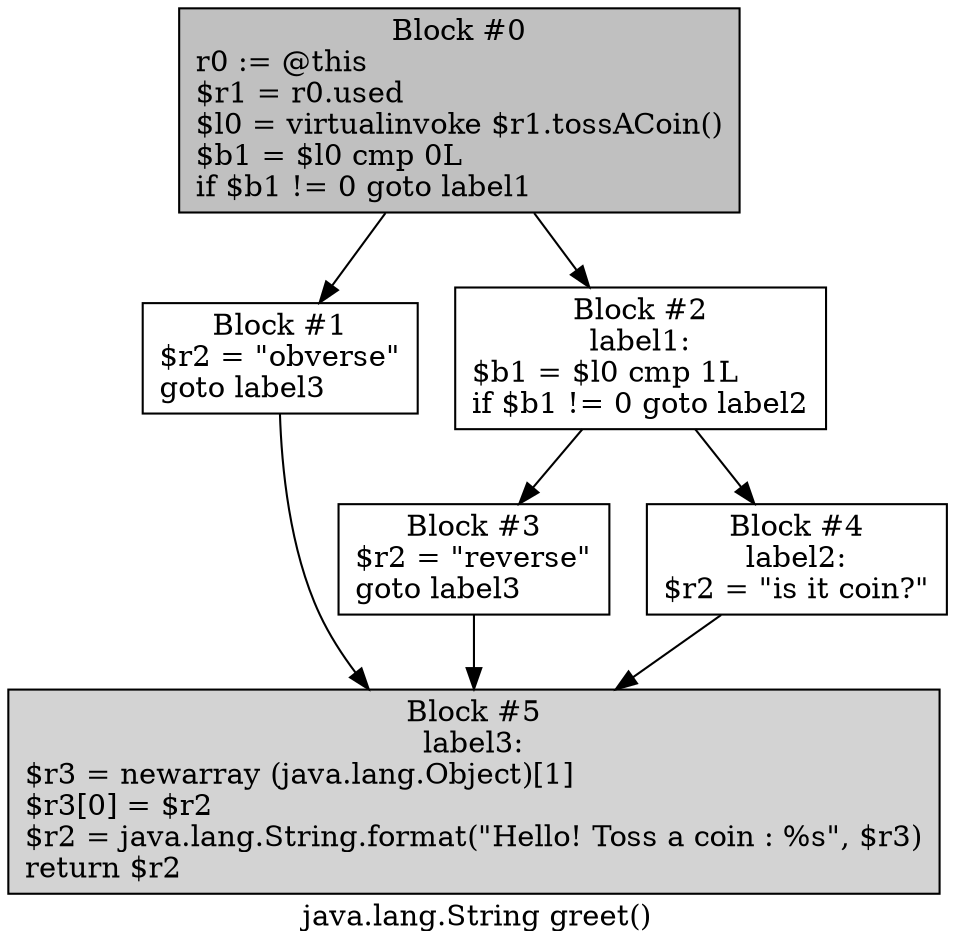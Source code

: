 digraph "java.lang.String greet()" {
label = "java.lang.String greet()";
node [shape = box];
"0" [style = filled,fillcolor = gray,label = "Block #0\nr0 := @this\l$r1 = r0.used\l$l0 = virtualinvoke $r1.tossACoin()\l$b1 = $l0 cmp 0L\lif $b1 != 0 goto label1\l",];
"1" [label = "Block #1\n$r2 = \"obverse\"\lgoto label3\l",];
"0" -> "1";
"2" [label = "Block #2\nlabel1:\n$b1 = $l0 cmp 1L\lif $b1 != 0 goto label2\l",];
"0" -> "2";
"5" [style = filled,fillcolor = lightgray,label = "Block #5\nlabel3:\n$r3 = newarray (java.lang.Object)[1]\l$r3[0] = $r2\l$r2 = java.lang.String.format(\"Hello! Toss a coin : %s\", $r3)\lreturn $r2\l",];
"1" -> "5";
"3" [label = "Block #3\n$r2 = \"reverse\"\lgoto label3\l",];
"2" -> "3";
"4" [label = "Block #4\nlabel2:\n$r2 = \"is it coin?\"\l",];
"2"-> "4";
"3" -> "5";
"4" -> "5";
}
